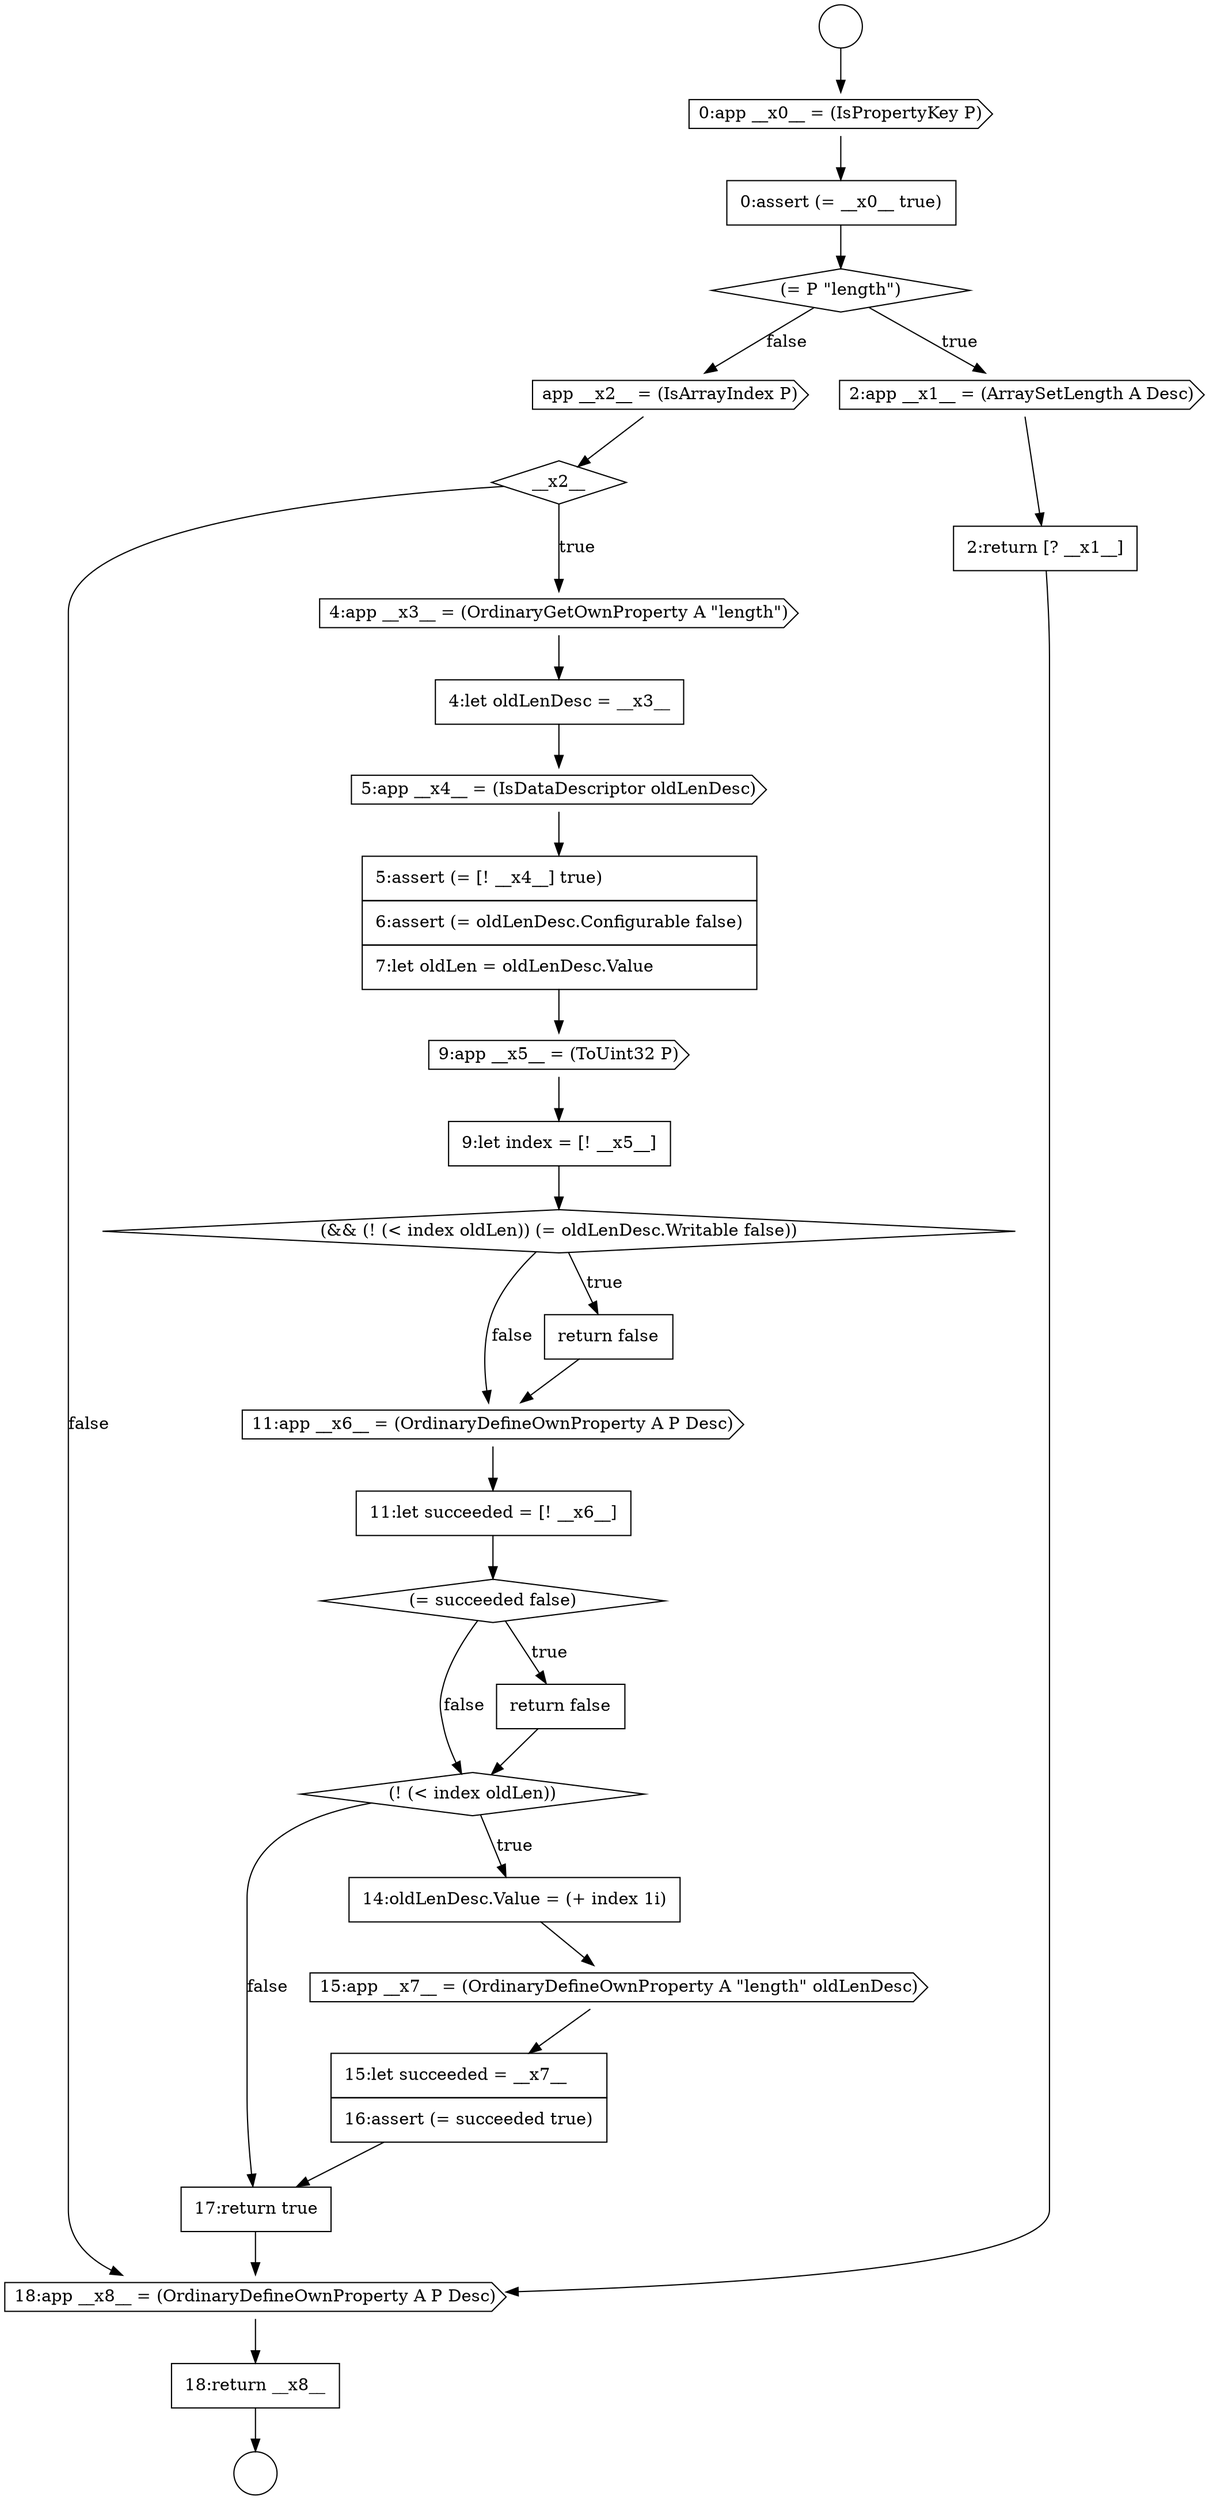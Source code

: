 digraph {
  node2590 [shape=diamond, label=<<font color="black">(= P &quot;length&quot;)</font>> color="black" fillcolor="white" style=filled]
  node2607 [shape=diamond, label=<<font color="black">(! (&lt; index oldLen))</font>> color="black" fillcolor="white" style=filled]
  node2603 [shape=cds, label=<<font color="black">11:app __x6__ = (OrdinaryDefineOwnProperty A P Desc)</font>> color="black" fillcolor="white" style=filled]
  node2586 [shape=circle label=" " color="black" fillcolor="white" style=filled]
  node2609 [shape=cds, label=<<font color="black">15:app __x7__ = (OrdinaryDefineOwnProperty A &quot;length&quot; oldLenDesc)</font>> color="black" fillcolor="white" style=filled]
  node2613 [shape=none, margin=0, label=<<font color="black">
    <table border="0" cellborder="1" cellspacing="0" cellpadding="10">
      <tr><td align="left">18:return __x8__</td></tr>
    </table>
  </font>> color="black" fillcolor="white" style=filled]
  node2598 [shape=none, margin=0, label=<<font color="black">
    <table border="0" cellborder="1" cellspacing="0" cellpadding="10">
      <tr><td align="left">5:assert (= [! __x4__] true)</td></tr>
      <tr><td align="left">6:assert (= oldLenDesc.Configurable false)</td></tr>
      <tr><td align="left">7:let oldLen = oldLenDesc.Value</td></tr>
    </table>
  </font>> color="black" fillcolor="white" style=filled]
  node2602 [shape=none, margin=0, label=<<font color="black">
    <table border="0" cellborder="1" cellspacing="0" cellpadding="10">
      <tr><td align="left">return false</td></tr>
    </table>
  </font>> color="black" fillcolor="white" style=filled]
  node2592 [shape=none, margin=0, label=<<font color="black">
    <table border="0" cellborder="1" cellspacing="0" cellpadding="10">
      <tr><td align="left">2:return [? __x1__]</td></tr>
    </table>
  </font>> color="black" fillcolor="white" style=filled]
  node2597 [shape=cds, label=<<font color="black">5:app __x4__ = (IsDataDescriptor oldLenDesc)</font>> color="black" fillcolor="white" style=filled]
  node2588 [shape=cds, label=<<font color="black">0:app __x0__ = (IsPropertyKey P)</font>> color="black" fillcolor="white" style=filled]
  node2599 [shape=cds, label=<<font color="black">9:app __x5__ = (ToUint32 P)</font>> color="black" fillcolor="white" style=filled]
  node2611 [shape=none, margin=0, label=<<font color="black">
    <table border="0" cellborder="1" cellspacing="0" cellpadding="10">
      <tr><td align="left">17:return true</td></tr>
    </table>
  </font>> color="black" fillcolor="white" style=filled]
  node2600 [shape=none, margin=0, label=<<font color="black">
    <table border="0" cellborder="1" cellspacing="0" cellpadding="10">
      <tr><td align="left">9:let index = [! __x5__]</td></tr>
    </table>
  </font>> color="black" fillcolor="white" style=filled]
  node2612 [shape=cds, label=<<font color="black">18:app __x8__ = (OrdinaryDefineOwnProperty A P Desc)</font>> color="black" fillcolor="white" style=filled]
  node2595 [shape=cds, label=<<font color="black">4:app __x3__ = (OrdinaryGetOwnProperty A &quot;length&quot;)</font>> color="black" fillcolor="white" style=filled]
  node2589 [shape=none, margin=0, label=<<font color="black">
    <table border="0" cellborder="1" cellspacing="0" cellpadding="10">
      <tr><td align="left">0:assert (= __x0__ true)</td></tr>
    </table>
  </font>> color="black" fillcolor="white" style=filled]
  node2601 [shape=diamond, label=<<font color="black">(&amp;&amp; (! (&lt; index oldLen)) (= oldLenDesc.Writable false))</font>> color="black" fillcolor="white" style=filled]
  node2596 [shape=none, margin=0, label=<<font color="black">
    <table border="0" cellborder="1" cellspacing="0" cellpadding="10">
      <tr><td align="left">4:let oldLenDesc = __x3__</td></tr>
    </table>
  </font>> color="black" fillcolor="white" style=filled]
  node2606 [shape=none, margin=0, label=<<font color="black">
    <table border="0" cellborder="1" cellspacing="0" cellpadding="10">
      <tr><td align="left">return false</td></tr>
    </table>
  </font>> color="black" fillcolor="white" style=filled]
  node2593 [shape=cds, label=<<font color="black">app __x2__ = (IsArrayIndex P)</font>> color="black" fillcolor="white" style=filled]
  node2605 [shape=diamond, label=<<font color="black">(= succeeded false)</font>> color="black" fillcolor="white" style=filled]
  node2610 [shape=none, margin=0, label=<<font color="black">
    <table border="0" cellborder="1" cellspacing="0" cellpadding="10">
      <tr><td align="left">15:let succeeded = __x7__</td></tr>
      <tr><td align="left">16:assert (= succeeded true)</td></tr>
    </table>
  </font>> color="black" fillcolor="white" style=filled]
  node2591 [shape=cds, label=<<font color="black">2:app __x1__ = (ArraySetLength A Desc)</font>> color="black" fillcolor="white" style=filled]
  node2594 [shape=diamond, label=<<font color="black">__x2__</font>> color="black" fillcolor="white" style=filled]
  node2608 [shape=none, margin=0, label=<<font color="black">
    <table border="0" cellborder="1" cellspacing="0" cellpadding="10">
      <tr><td align="left">14:oldLenDesc.Value = (+ index 1i)</td></tr>
    </table>
  </font>> color="black" fillcolor="white" style=filled]
  node2587 [shape=circle label=" " color="black" fillcolor="white" style=filled]
  node2604 [shape=none, margin=0, label=<<font color="black">
    <table border="0" cellborder="1" cellspacing="0" cellpadding="10">
      <tr><td align="left">11:let succeeded = [! __x6__]</td></tr>
    </table>
  </font>> color="black" fillcolor="white" style=filled]
  node2609 -> node2610 [ color="black"]
  node2602 -> node2603 [ color="black"]
  node2599 -> node2600 [ color="black"]
  node2595 -> node2596 [ color="black"]
  node2590 -> node2591 [label=<<font color="black">true</font>> color="black"]
  node2590 -> node2593 [label=<<font color="black">false</font>> color="black"]
  node2612 -> node2613 [ color="black"]
  node2600 -> node2601 [ color="black"]
  node2594 -> node2595 [label=<<font color="black">true</font>> color="black"]
  node2594 -> node2612 [label=<<font color="black">false</font>> color="black"]
  node2605 -> node2606 [label=<<font color="black">true</font>> color="black"]
  node2605 -> node2607 [label=<<font color="black">false</font>> color="black"]
  node2608 -> node2609 [ color="black"]
  node2611 -> node2612 [ color="black"]
  node2604 -> node2605 [ color="black"]
  node2596 -> node2597 [ color="black"]
  node2610 -> node2611 [ color="black"]
  node2589 -> node2590 [ color="black"]
  node2613 -> node2587 [ color="black"]
  node2588 -> node2589 [ color="black"]
  node2591 -> node2592 [ color="black"]
  node2603 -> node2604 [ color="black"]
  node2601 -> node2602 [label=<<font color="black">true</font>> color="black"]
  node2601 -> node2603 [label=<<font color="black">false</font>> color="black"]
  node2586 -> node2588 [ color="black"]
  node2598 -> node2599 [ color="black"]
  node2607 -> node2608 [label=<<font color="black">true</font>> color="black"]
  node2607 -> node2611 [label=<<font color="black">false</font>> color="black"]
  node2593 -> node2594 [ color="black"]
  node2592 -> node2612 [ color="black"]
  node2597 -> node2598 [ color="black"]
  node2606 -> node2607 [ color="black"]
}
